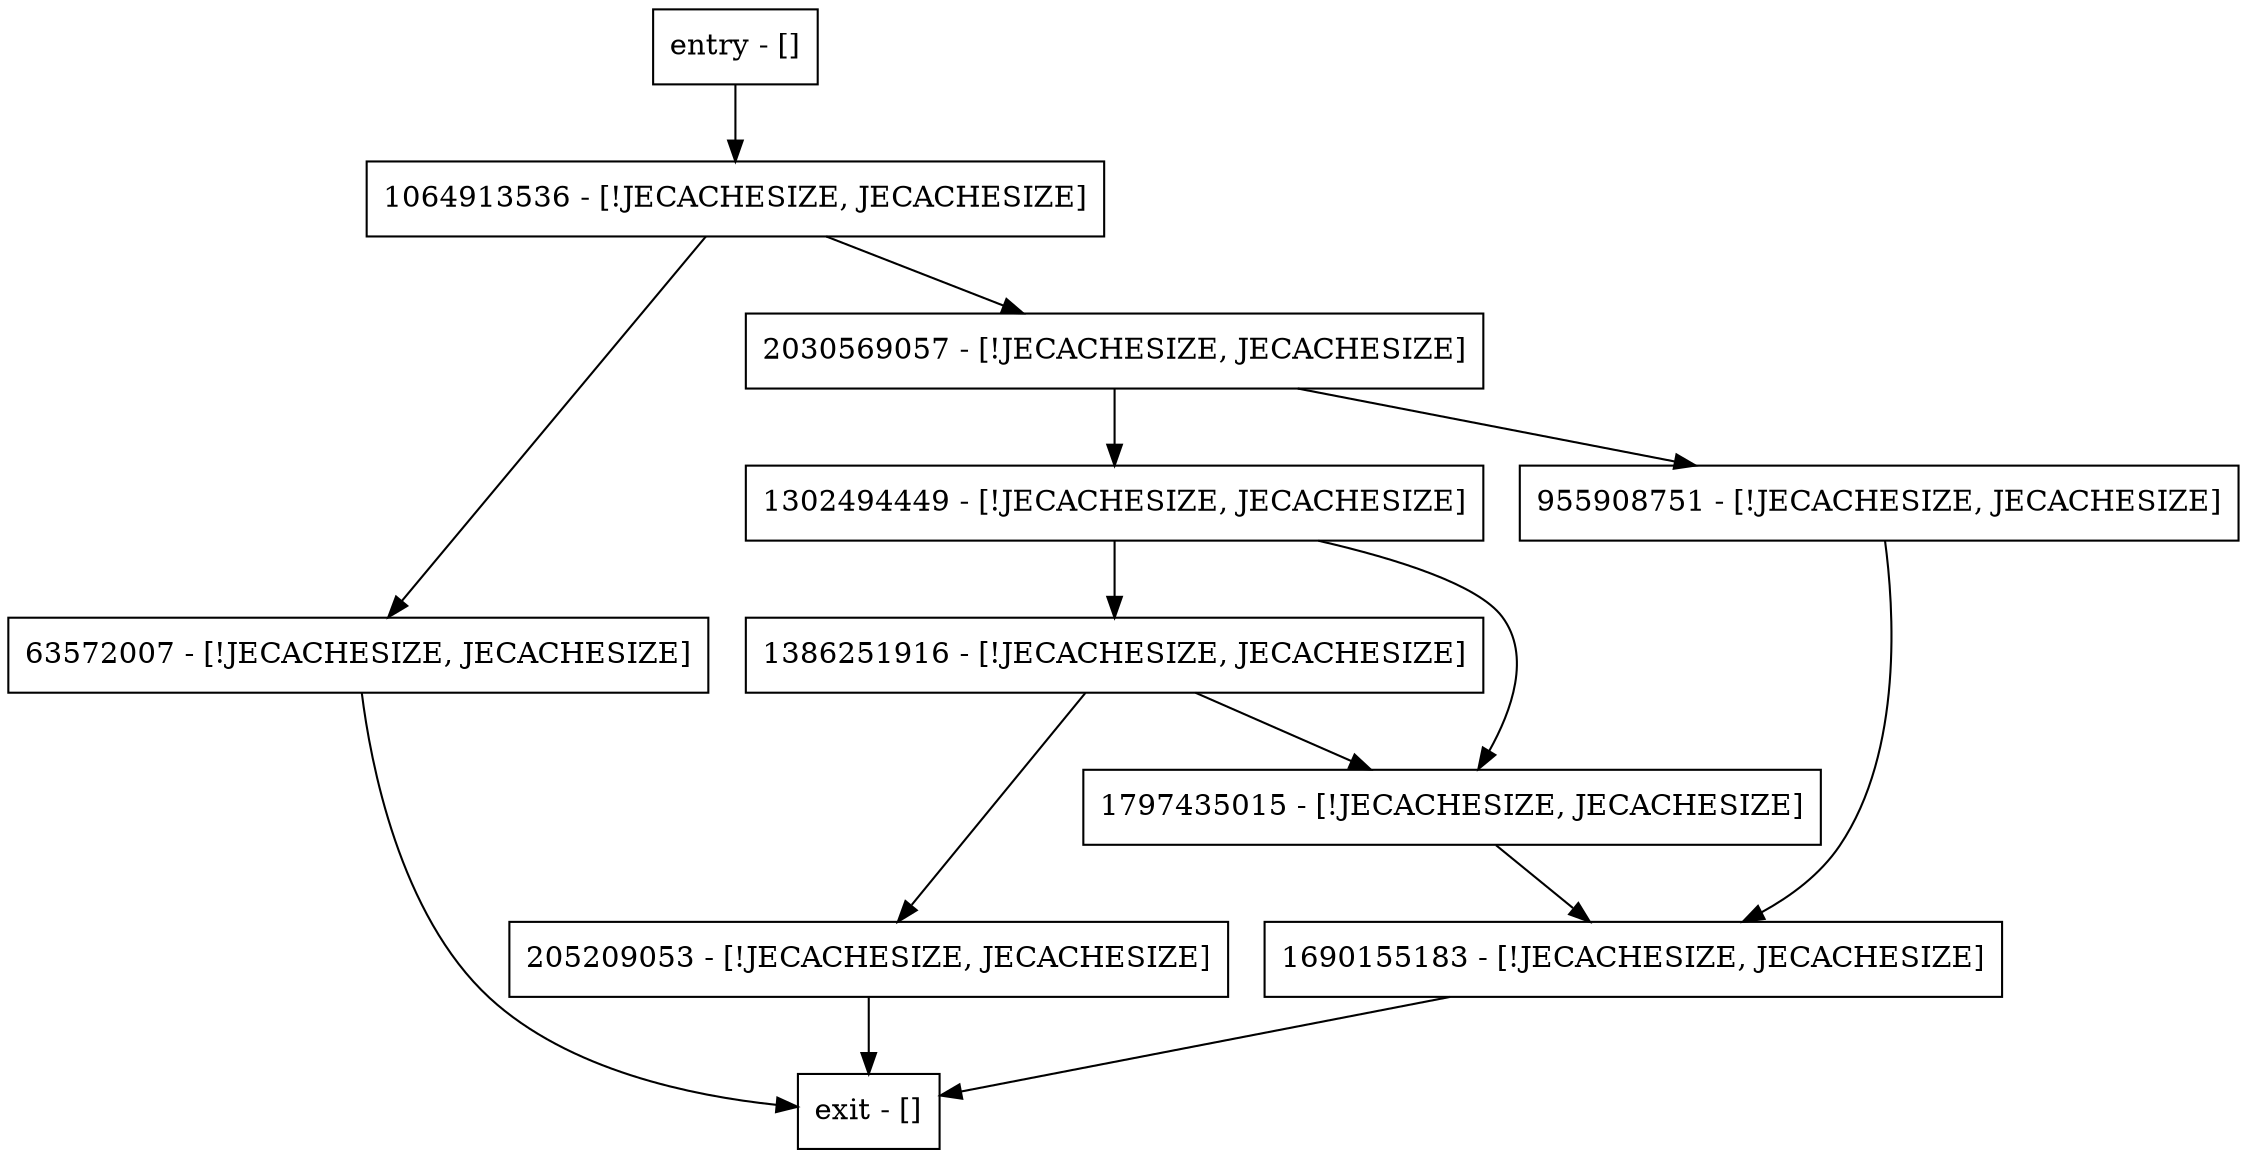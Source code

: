 digraph registerThreadLocker {
node [shape=record];
entry [label="entry - []"];
exit [label="exit - []"];
955908751 [label="955908751 - [!JECACHESIZE, JECACHESIZE]"];
1302494449 [label="1302494449 - [!JECACHESIZE, JECACHESIZE]"];
1386251916 [label="1386251916 - [!JECACHESIZE, JECACHESIZE]"];
63572007 [label="63572007 - [!JECACHESIZE, JECACHESIZE]"];
1690155183 [label="1690155183 - [!JECACHESIZE, JECACHESIZE]"];
205209053 [label="205209053 - [!JECACHESIZE, JECACHESIZE]"];
2030569057 [label="2030569057 - [!JECACHESIZE, JECACHESIZE]"];
1797435015 [label="1797435015 - [!JECACHESIZE, JECACHESIZE]"];
1064913536 [label="1064913536 - [!JECACHESIZE, JECACHESIZE]"];
entry;
exit;
entry -> 1064913536;
955908751 -> 1690155183;
1302494449 -> 1386251916;
1302494449 -> 1797435015;
1386251916 -> 205209053;
1386251916 -> 1797435015;
63572007 -> exit;
1690155183 -> exit;
205209053 -> exit;
2030569057 -> 955908751;
2030569057 -> 1302494449;
1797435015 -> 1690155183;
1064913536 -> 63572007;
1064913536 -> 2030569057;
}
